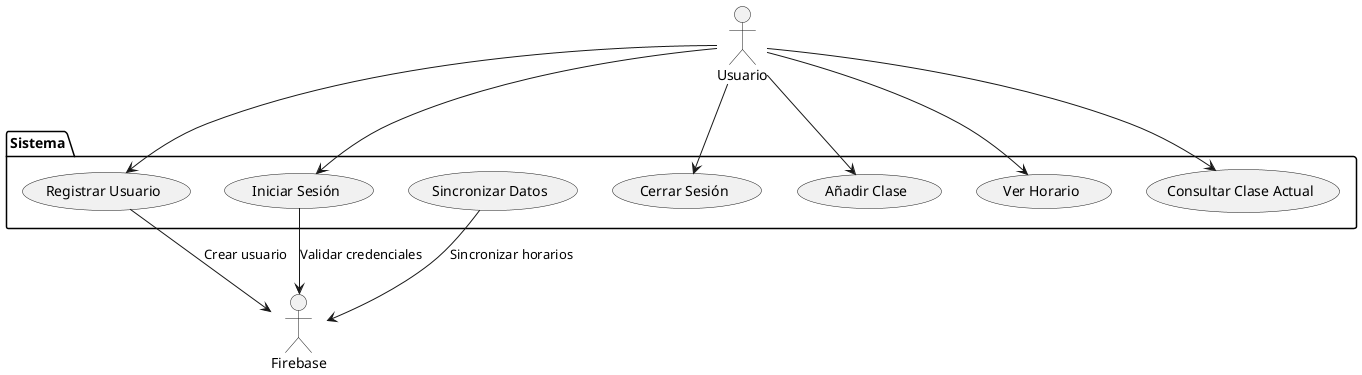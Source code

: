 @startuml
actor Usuario as U
actor Firebase

package "Sistema" {
    usecase "Registrar Usuario" as CU1
    usecase "Iniciar Sesión" as CU2
    usecase "Cerrar Sesión" as CU3
    usecase "Añadir Clase" as CU4
    usecase "Ver Horario" as CU5
    usecase "Consultar Clase Actual" as CU6
    usecase "Sincronizar Datos" as CU7
}

U --> CU1
U --> CU2
U --> CU3
U --> CU4
U --> CU5
U --> CU6

CU1 --> Firebase : "Crear usuario"
CU2 --> Firebase : "Validar credenciales"
CU7 --> Firebase : "Sincronizar horarios"
@enduml